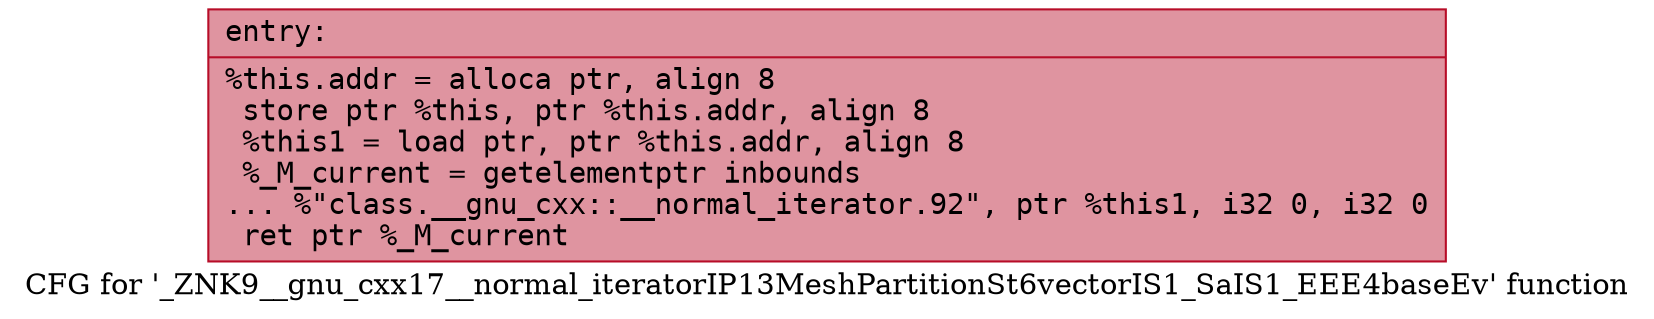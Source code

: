 digraph "CFG for '_ZNK9__gnu_cxx17__normal_iteratorIP13MeshPartitionSt6vectorIS1_SaIS1_EEE4baseEv' function" {
	label="CFG for '_ZNK9__gnu_cxx17__normal_iteratorIP13MeshPartitionSt6vectorIS1_SaIS1_EEE4baseEv' function";

	Node0x55dab483b620 [shape=record,color="#b70d28ff", style=filled, fillcolor="#b70d2870" fontname="Courier",label="{entry:\l|  %this.addr = alloca ptr, align 8\l  store ptr %this, ptr %this.addr, align 8\l  %this1 = load ptr, ptr %this.addr, align 8\l  %_M_current = getelementptr inbounds\l... %\"class.__gnu_cxx::__normal_iterator.92\", ptr %this1, i32 0, i32 0\l  ret ptr %_M_current\l}"];
}
